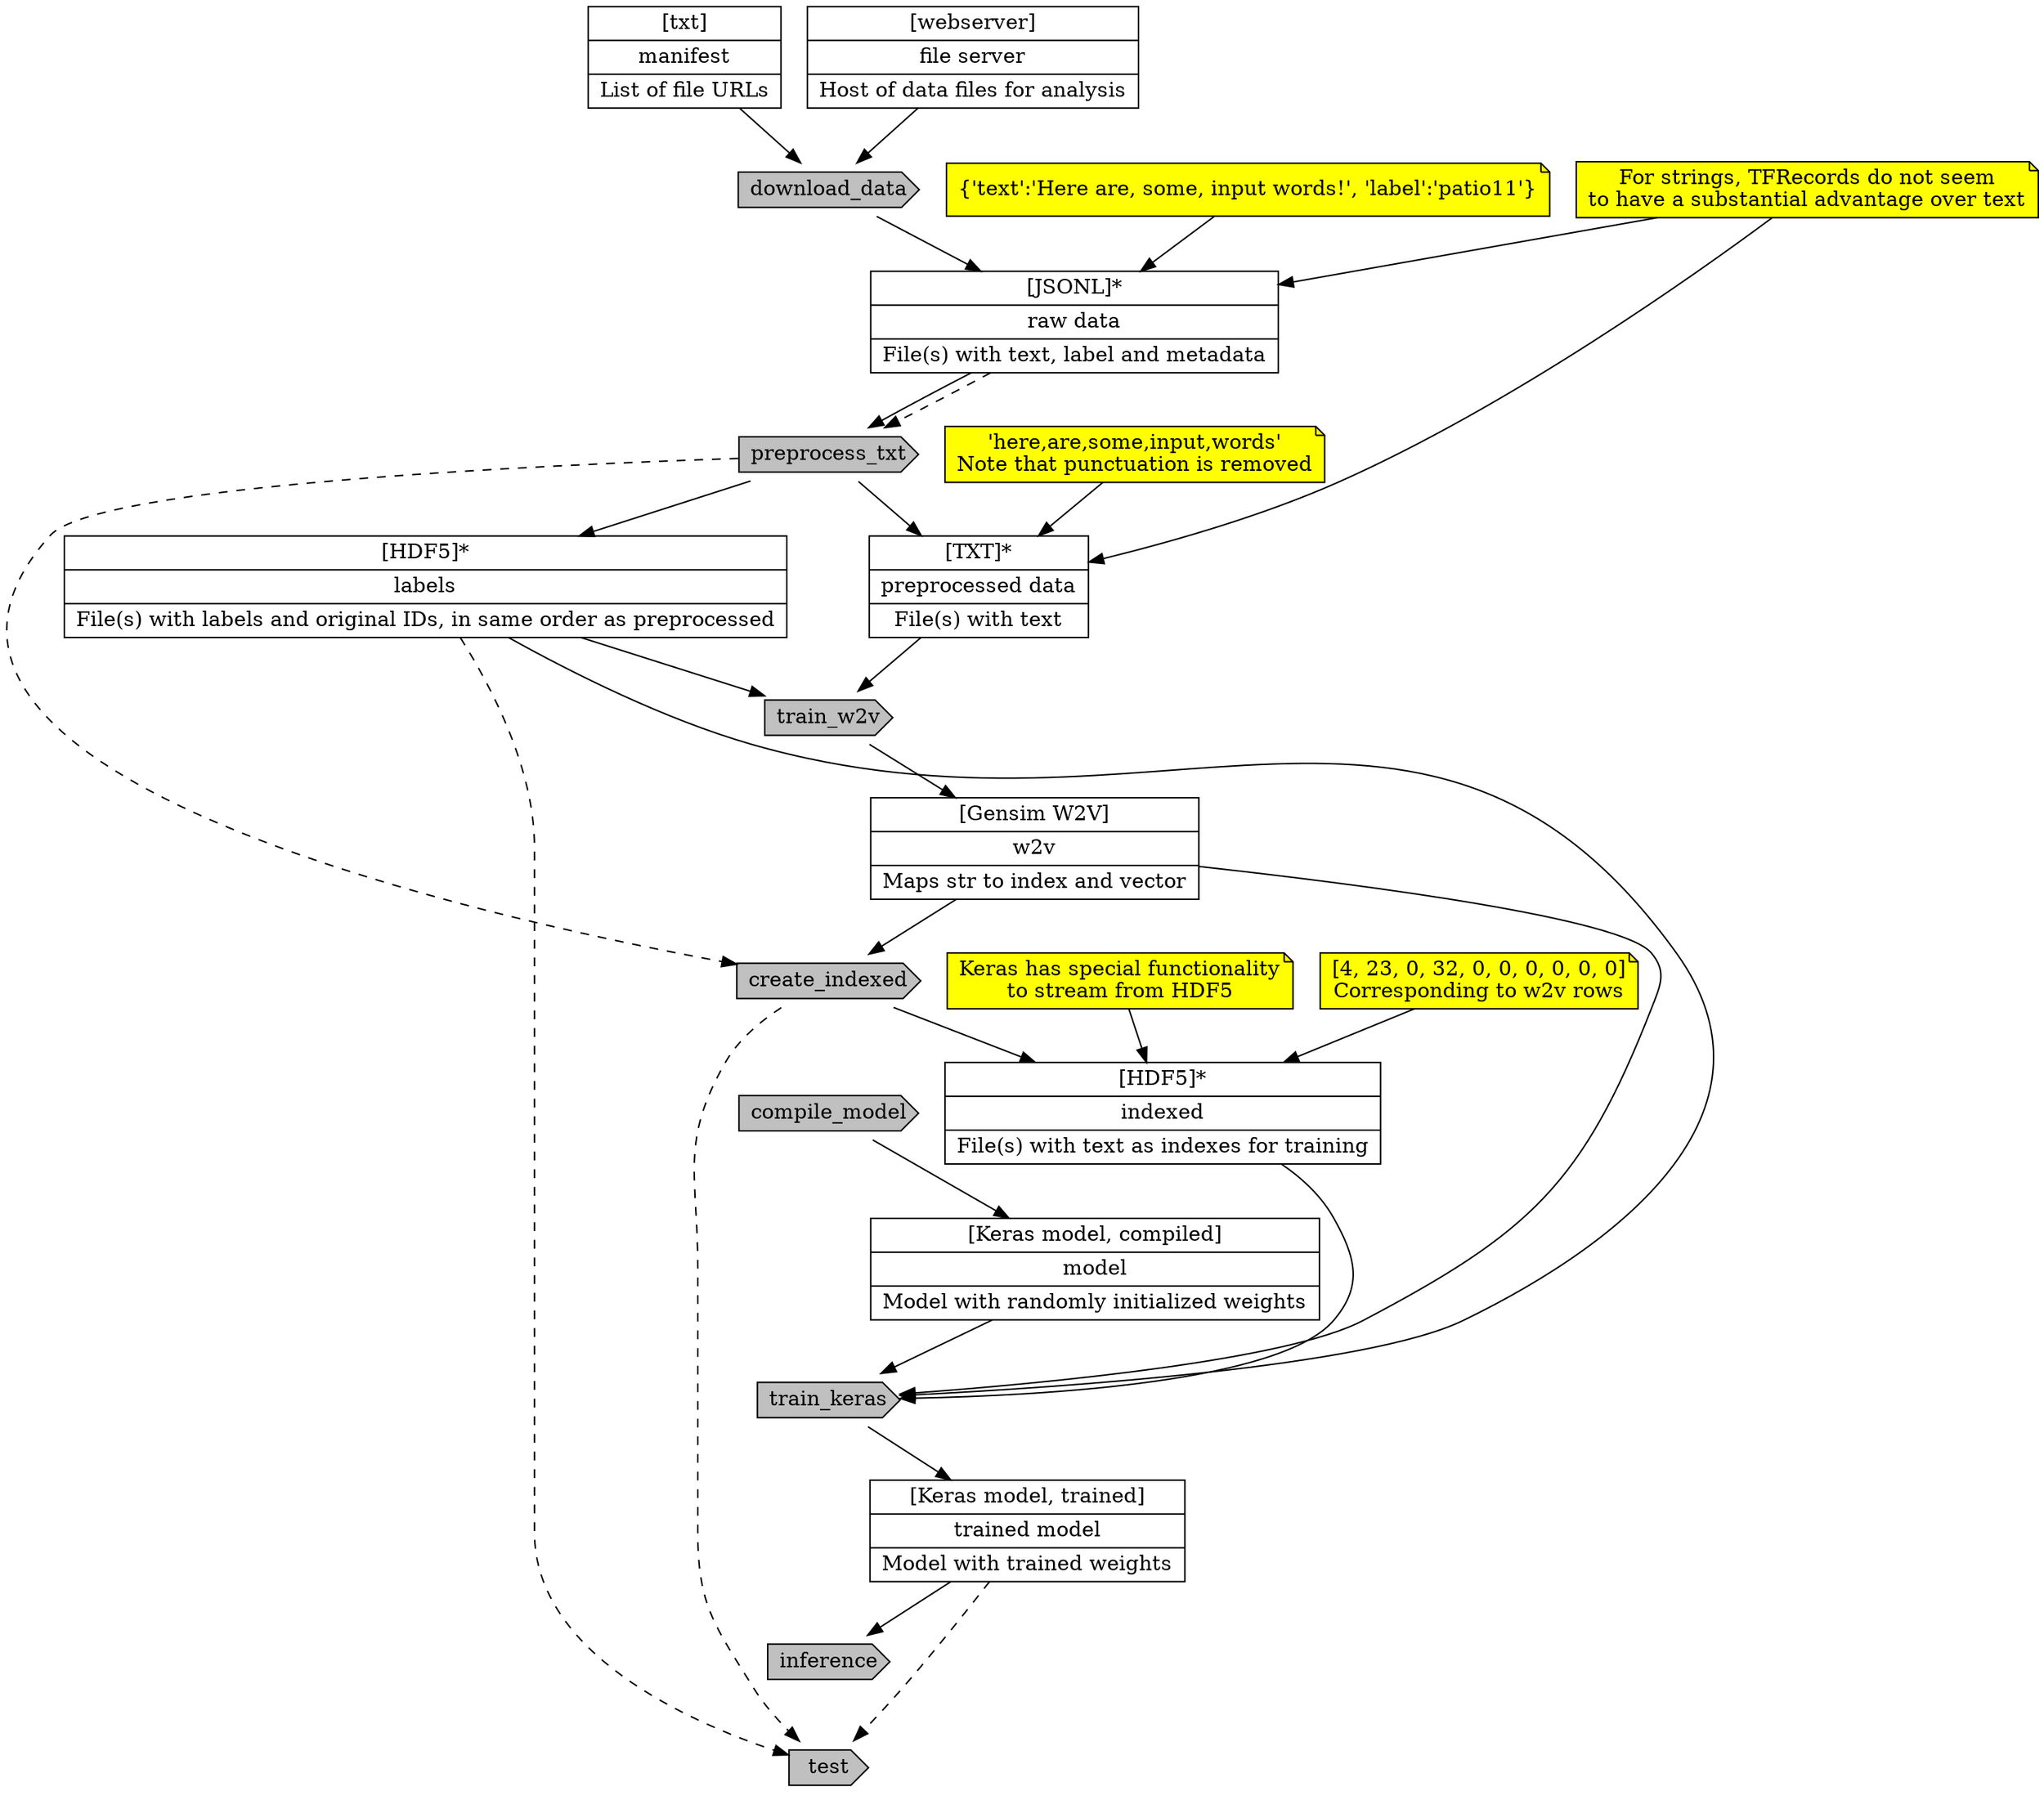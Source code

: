digraph G {

node [shape=cds style=filled fillcolor=gray]

download_data -> preprocess_txt -> train_w2v -> create_indexed -> compile_model -> train_keras -> inference -> test [weight=100 style="invis"]



# w2v wants list of prestrings

node [shape=record fillcolor=white]
manifest [label="{[txt]|manifest|List of file URLs}"]
server [label="{[webserver]|file server|Host of data files for analysis}"]
downloaded [label="{[JSONL]*|raw data|File(s) with text, label and metadata}"]
preprocessed [label="{[TXT]*|preprocessed data|File(s) with text}"]
labels [label="{[HDF5]*|labels|File(s) with labels and original IDs, in same order as preprocessed}"]
w2v [label="{[Gensim W2V]|w2v|Maps str to index and vector}"]
indexed [label="{[HDF5]*|indexed|File(s) with text as indexes for training}"]
model [label="{[Keras model, compiled]|model|Model with randomly initialized weights}"]
model_trained [label="{[Keras model, trained]|trained model|Model with trained weights}"]

{manifest server} -> download_data -> downloaded -> preprocess_txt -> {preprocessed labels} -> train_w2v -> w2v -> create_indexed -> indexed [weight=50]
compile_model -> model
{indexed labels w2v model} -> train_keras -> model_trained -> inference



node [shape=note style=filled fillcolor=yellow]
note01 [label="For strings, TFRecords do not seem\nto have a substantial advantage over text"]
#note02 [label="'Here are input words'"]
note02 [label="{'text':'Here are, some, input words!', 'label':'patio11'}"]
note03 [label="'here,are,some,input,words'\nNote that punctuation is removed"]
note04 [label="[4, 23, 0, 32, 0, 0, 0, 0, 0, 0]\nCorresponding to w2v rows"]
note05 [label="Keras has special functionality\nto stream from HDF5"]
{note01 note02} -> downloaded
{note01 note03} -> preprocessed
{note04 note05} -> indexed


# {node [shape=cds style=dotted color=black] preprocess_txt_dotted create_indexed_dotted}
downloaded -> preprocess_txt -> create_indexed -> test [style=dashed weight=1]
{model_trained, labels} -> test [style=dashed weight=1]
}



